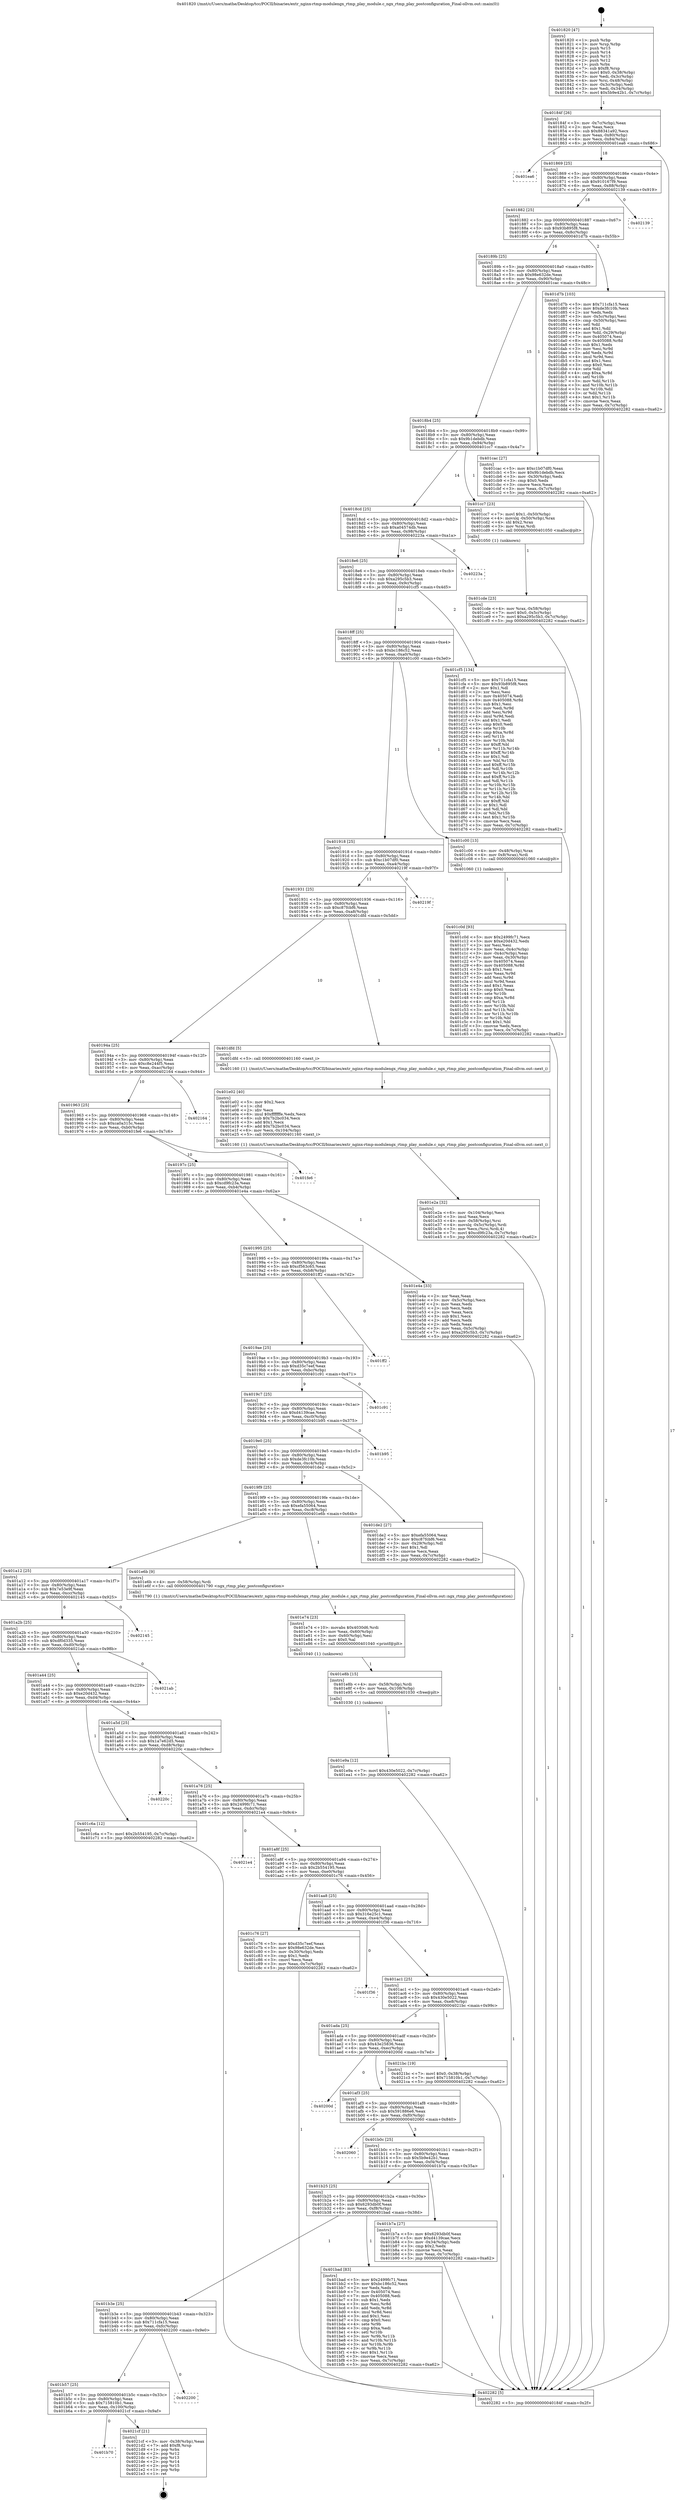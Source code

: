 digraph "0x401820" {
  label = "0x401820 (/mnt/c/Users/mathe/Desktop/tcc/POCII/binaries/extr_nginx-rtmp-modulengx_rtmp_play_module.c_ngx_rtmp_play_postconfiguration_Final-ollvm.out::main(0))"
  labelloc = "t"
  node[shape=record]

  Entry [label="",width=0.3,height=0.3,shape=circle,fillcolor=black,style=filled]
  "0x40184f" [label="{
     0x40184f [26]\l
     | [instrs]\l
     &nbsp;&nbsp;0x40184f \<+3\>: mov -0x7c(%rbp),%eax\l
     &nbsp;&nbsp;0x401852 \<+2\>: mov %eax,%ecx\l
     &nbsp;&nbsp;0x401854 \<+6\>: sub $0x88341a92,%ecx\l
     &nbsp;&nbsp;0x40185a \<+3\>: mov %eax,-0x80(%rbp)\l
     &nbsp;&nbsp;0x40185d \<+6\>: mov %ecx,-0x84(%rbp)\l
     &nbsp;&nbsp;0x401863 \<+6\>: je 0000000000401ea6 \<main+0x686\>\l
  }"]
  "0x401ea6" [label="{
     0x401ea6\l
  }", style=dashed]
  "0x401869" [label="{
     0x401869 [25]\l
     | [instrs]\l
     &nbsp;&nbsp;0x401869 \<+5\>: jmp 000000000040186e \<main+0x4e\>\l
     &nbsp;&nbsp;0x40186e \<+3\>: mov -0x80(%rbp),%eax\l
     &nbsp;&nbsp;0x401871 \<+5\>: sub $0x910167f9,%eax\l
     &nbsp;&nbsp;0x401876 \<+6\>: mov %eax,-0x88(%rbp)\l
     &nbsp;&nbsp;0x40187c \<+6\>: je 0000000000402139 \<main+0x919\>\l
  }"]
  Exit [label="",width=0.3,height=0.3,shape=circle,fillcolor=black,style=filled,peripheries=2]
  "0x402139" [label="{
     0x402139\l
  }", style=dashed]
  "0x401882" [label="{
     0x401882 [25]\l
     | [instrs]\l
     &nbsp;&nbsp;0x401882 \<+5\>: jmp 0000000000401887 \<main+0x67\>\l
     &nbsp;&nbsp;0x401887 \<+3\>: mov -0x80(%rbp),%eax\l
     &nbsp;&nbsp;0x40188a \<+5\>: sub $0x93b895f8,%eax\l
     &nbsp;&nbsp;0x40188f \<+6\>: mov %eax,-0x8c(%rbp)\l
     &nbsp;&nbsp;0x401895 \<+6\>: je 0000000000401d7b \<main+0x55b\>\l
  }"]
  "0x401b70" [label="{
     0x401b70\l
  }", style=dashed]
  "0x401d7b" [label="{
     0x401d7b [103]\l
     | [instrs]\l
     &nbsp;&nbsp;0x401d7b \<+5\>: mov $0x711cfa15,%eax\l
     &nbsp;&nbsp;0x401d80 \<+5\>: mov $0xde3fc10b,%ecx\l
     &nbsp;&nbsp;0x401d85 \<+2\>: xor %edx,%edx\l
     &nbsp;&nbsp;0x401d87 \<+3\>: mov -0x5c(%rbp),%esi\l
     &nbsp;&nbsp;0x401d8a \<+3\>: cmp -0x50(%rbp),%esi\l
     &nbsp;&nbsp;0x401d8d \<+4\>: setl %dil\l
     &nbsp;&nbsp;0x401d91 \<+4\>: and $0x1,%dil\l
     &nbsp;&nbsp;0x401d95 \<+4\>: mov %dil,-0x29(%rbp)\l
     &nbsp;&nbsp;0x401d99 \<+7\>: mov 0x405074,%esi\l
     &nbsp;&nbsp;0x401da0 \<+8\>: mov 0x405088,%r8d\l
     &nbsp;&nbsp;0x401da8 \<+3\>: sub $0x1,%edx\l
     &nbsp;&nbsp;0x401dab \<+3\>: mov %esi,%r9d\l
     &nbsp;&nbsp;0x401dae \<+3\>: add %edx,%r9d\l
     &nbsp;&nbsp;0x401db1 \<+4\>: imul %r9d,%esi\l
     &nbsp;&nbsp;0x401db5 \<+3\>: and $0x1,%esi\l
     &nbsp;&nbsp;0x401db8 \<+3\>: cmp $0x0,%esi\l
     &nbsp;&nbsp;0x401dbb \<+4\>: sete %dil\l
     &nbsp;&nbsp;0x401dbf \<+4\>: cmp $0xa,%r8d\l
     &nbsp;&nbsp;0x401dc3 \<+4\>: setl %r10b\l
     &nbsp;&nbsp;0x401dc7 \<+3\>: mov %dil,%r11b\l
     &nbsp;&nbsp;0x401dca \<+3\>: and %r10b,%r11b\l
     &nbsp;&nbsp;0x401dcd \<+3\>: xor %r10b,%dil\l
     &nbsp;&nbsp;0x401dd0 \<+3\>: or %dil,%r11b\l
     &nbsp;&nbsp;0x401dd3 \<+4\>: test $0x1,%r11b\l
     &nbsp;&nbsp;0x401dd7 \<+3\>: cmovne %ecx,%eax\l
     &nbsp;&nbsp;0x401dda \<+3\>: mov %eax,-0x7c(%rbp)\l
     &nbsp;&nbsp;0x401ddd \<+5\>: jmp 0000000000402282 \<main+0xa62\>\l
  }"]
  "0x40189b" [label="{
     0x40189b [25]\l
     | [instrs]\l
     &nbsp;&nbsp;0x40189b \<+5\>: jmp 00000000004018a0 \<main+0x80\>\l
     &nbsp;&nbsp;0x4018a0 \<+3\>: mov -0x80(%rbp),%eax\l
     &nbsp;&nbsp;0x4018a3 \<+5\>: sub $0x98e632de,%eax\l
     &nbsp;&nbsp;0x4018a8 \<+6\>: mov %eax,-0x90(%rbp)\l
     &nbsp;&nbsp;0x4018ae \<+6\>: je 0000000000401cac \<main+0x48c\>\l
  }"]
  "0x4021cf" [label="{
     0x4021cf [21]\l
     | [instrs]\l
     &nbsp;&nbsp;0x4021cf \<+3\>: mov -0x38(%rbp),%eax\l
     &nbsp;&nbsp;0x4021d2 \<+7\>: add $0xf8,%rsp\l
     &nbsp;&nbsp;0x4021d9 \<+1\>: pop %rbx\l
     &nbsp;&nbsp;0x4021da \<+2\>: pop %r12\l
     &nbsp;&nbsp;0x4021dc \<+2\>: pop %r13\l
     &nbsp;&nbsp;0x4021de \<+2\>: pop %r14\l
     &nbsp;&nbsp;0x4021e0 \<+2\>: pop %r15\l
     &nbsp;&nbsp;0x4021e2 \<+1\>: pop %rbp\l
     &nbsp;&nbsp;0x4021e3 \<+1\>: ret\l
  }"]
  "0x401cac" [label="{
     0x401cac [27]\l
     | [instrs]\l
     &nbsp;&nbsp;0x401cac \<+5\>: mov $0xc1b07df0,%eax\l
     &nbsp;&nbsp;0x401cb1 \<+5\>: mov $0x9b1debdb,%ecx\l
     &nbsp;&nbsp;0x401cb6 \<+3\>: mov -0x30(%rbp),%edx\l
     &nbsp;&nbsp;0x401cb9 \<+3\>: cmp $0x0,%edx\l
     &nbsp;&nbsp;0x401cbc \<+3\>: cmove %ecx,%eax\l
     &nbsp;&nbsp;0x401cbf \<+3\>: mov %eax,-0x7c(%rbp)\l
     &nbsp;&nbsp;0x401cc2 \<+5\>: jmp 0000000000402282 \<main+0xa62\>\l
  }"]
  "0x4018b4" [label="{
     0x4018b4 [25]\l
     | [instrs]\l
     &nbsp;&nbsp;0x4018b4 \<+5\>: jmp 00000000004018b9 \<main+0x99\>\l
     &nbsp;&nbsp;0x4018b9 \<+3\>: mov -0x80(%rbp),%eax\l
     &nbsp;&nbsp;0x4018bc \<+5\>: sub $0x9b1debdb,%eax\l
     &nbsp;&nbsp;0x4018c1 \<+6\>: mov %eax,-0x94(%rbp)\l
     &nbsp;&nbsp;0x4018c7 \<+6\>: je 0000000000401cc7 \<main+0x4a7\>\l
  }"]
  "0x401b57" [label="{
     0x401b57 [25]\l
     | [instrs]\l
     &nbsp;&nbsp;0x401b57 \<+5\>: jmp 0000000000401b5c \<main+0x33c\>\l
     &nbsp;&nbsp;0x401b5c \<+3\>: mov -0x80(%rbp),%eax\l
     &nbsp;&nbsp;0x401b5f \<+5\>: sub $0x715810b1,%eax\l
     &nbsp;&nbsp;0x401b64 \<+6\>: mov %eax,-0x100(%rbp)\l
     &nbsp;&nbsp;0x401b6a \<+6\>: je 00000000004021cf \<main+0x9af\>\l
  }"]
  "0x401cc7" [label="{
     0x401cc7 [23]\l
     | [instrs]\l
     &nbsp;&nbsp;0x401cc7 \<+7\>: movl $0x1,-0x50(%rbp)\l
     &nbsp;&nbsp;0x401cce \<+4\>: movslq -0x50(%rbp),%rax\l
     &nbsp;&nbsp;0x401cd2 \<+4\>: shl $0x2,%rax\l
     &nbsp;&nbsp;0x401cd6 \<+3\>: mov %rax,%rdi\l
     &nbsp;&nbsp;0x401cd9 \<+5\>: call 0000000000401050 \<malloc@plt\>\l
     | [calls]\l
     &nbsp;&nbsp;0x401050 \{1\} (unknown)\l
  }"]
  "0x4018cd" [label="{
     0x4018cd [25]\l
     | [instrs]\l
     &nbsp;&nbsp;0x4018cd \<+5\>: jmp 00000000004018d2 \<main+0xb2\>\l
     &nbsp;&nbsp;0x4018d2 \<+3\>: mov -0x80(%rbp),%eax\l
     &nbsp;&nbsp;0x4018d5 \<+5\>: sub $0xa04574db,%eax\l
     &nbsp;&nbsp;0x4018da \<+6\>: mov %eax,-0x98(%rbp)\l
     &nbsp;&nbsp;0x4018e0 \<+6\>: je 000000000040223a \<main+0xa1a\>\l
  }"]
  "0x402200" [label="{
     0x402200\l
  }", style=dashed]
  "0x40223a" [label="{
     0x40223a\l
  }", style=dashed]
  "0x4018e6" [label="{
     0x4018e6 [25]\l
     | [instrs]\l
     &nbsp;&nbsp;0x4018e6 \<+5\>: jmp 00000000004018eb \<main+0xcb\>\l
     &nbsp;&nbsp;0x4018eb \<+3\>: mov -0x80(%rbp),%eax\l
     &nbsp;&nbsp;0x4018ee \<+5\>: sub $0xa295c5b3,%eax\l
     &nbsp;&nbsp;0x4018f3 \<+6\>: mov %eax,-0x9c(%rbp)\l
     &nbsp;&nbsp;0x4018f9 \<+6\>: je 0000000000401cf5 \<main+0x4d5\>\l
  }"]
  "0x401e9a" [label="{
     0x401e9a [12]\l
     | [instrs]\l
     &nbsp;&nbsp;0x401e9a \<+7\>: movl $0x430e5022,-0x7c(%rbp)\l
     &nbsp;&nbsp;0x401ea1 \<+5\>: jmp 0000000000402282 \<main+0xa62\>\l
  }"]
  "0x401cf5" [label="{
     0x401cf5 [134]\l
     | [instrs]\l
     &nbsp;&nbsp;0x401cf5 \<+5\>: mov $0x711cfa15,%eax\l
     &nbsp;&nbsp;0x401cfa \<+5\>: mov $0x93b895f8,%ecx\l
     &nbsp;&nbsp;0x401cff \<+2\>: mov $0x1,%dl\l
     &nbsp;&nbsp;0x401d01 \<+2\>: xor %esi,%esi\l
     &nbsp;&nbsp;0x401d03 \<+7\>: mov 0x405074,%edi\l
     &nbsp;&nbsp;0x401d0a \<+8\>: mov 0x405088,%r8d\l
     &nbsp;&nbsp;0x401d12 \<+3\>: sub $0x1,%esi\l
     &nbsp;&nbsp;0x401d15 \<+3\>: mov %edi,%r9d\l
     &nbsp;&nbsp;0x401d18 \<+3\>: add %esi,%r9d\l
     &nbsp;&nbsp;0x401d1b \<+4\>: imul %r9d,%edi\l
     &nbsp;&nbsp;0x401d1f \<+3\>: and $0x1,%edi\l
     &nbsp;&nbsp;0x401d22 \<+3\>: cmp $0x0,%edi\l
     &nbsp;&nbsp;0x401d25 \<+4\>: sete %r10b\l
     &nbsp;&nbsp;0x401d29 \<+4\>: cmp $0xa,%r8d\l
     &nbsp;&nbsp;0x401d2d \<+4\>: setl %r11b\l
     &nbsp;&nbsp;0x401d31 \<+3\>: mov %r10b,%bl\l
     &nbsp;&nbsp;0x401d34 \<+3\>: xor $0xff,%bl\l
     &nbsp;&nbsp;0x401d37 \<+3\>: mov %r11b,%r14b\l
     &nbsp;&nbsp;0x401d3a \<+4\>: xor $0xff,%r14b\l
     &nbsp;&nbsp;0x401d3e \<+3\>: xor $0x1,%dl\l
     &nbsp;&nbsp;0x401d41 \<+3\>: mov %bl,%r15b\l
     &nbsp;&nbsp;0x401d44 \<+4\>: and $0xff,%r15b\l
     &nbsp;&nbsp;0x401d48 \<+3\>: and %dl,%r10b\l
     &nbsp;&nbsp;0x401d4b \<+3\>: mov %r14b,%r12b\l
     &nbsp;&nbsp;0x401d4e \<+4\>: and $0xff,%r12b\l
     &nbsp;&nbsp;0x401d52 \<+3\>: and %dl,%r11b\l
     &nbsp;&nbsp;0x401d55 \<+3\>: or %r10b,%r15b\l
     &nbsp;&nbsp;0x401d58 \<+3\>: or %r11b,%r12b\l
     &nbsp;&nbsp;0x401d5b \<+3\>: xor %r12b,%r15b\l
     &nbsp;&nbsp;0x401d5e \<+3\>: or %r14b,%bl\l
     &nbsp;&nbsp;0x401d61 \<+3\>: xor $0xff,%bl\l
     &nbsp;&nbsp;0x401d64 \<+3\>: or $0x1,%dl\l
     &nbsp;&nbsp;0x401d67 \<+2\>: and %dl,%bl\l
     &nbsp;&nbsp;0x401d69 \<+3\>: or %bl,%r15b\l
     &nbsp;&nbsp;0x401d6c \<+4\>: test $0x1,%r15b\l
     &nbsp;&nbsp;0x401d70 \<+3\>: cmovne %ecx,%eax\l
     &nbsp;&nbsp;0x401d73 \<+3\>: mov %eax,-0x7c(%rbp)\l
     &nbsp;&nbsp;0x401d76 \<+5\>: jmp 0000000000402282 \<main+0xa62\>\l
  }"]
  "0x4018ff" [label="{
     0x4018ff [25]\l
     | [instrs]\l
     &nbsp;&nbsp;0x4018ff \<+5\>: jmp 0000000000401904 \<main+0xe4\>\l
     &nbsp;&nbsp;0x401904 \<+3\>: mov -0x80(%rbp),%eax\l
     &nbsp;&nbsp;0x401907 \<+5\>: sub $0xbc186c52,%eax\l
     &nbsp;&nbsp;0x40190c \<+6\>: mov %eax,-0xa0(%rbp)\l
     &nbsp;&nbsp;0x401912 \<+6\>: je 0000000000401c00 \<main+0x3e0\>\l
  }"]
  "0x401e8b" [label="{
     0x401e8b [15]\l
     | [instrs]\l
     &nbsp;&nbsp;0x401e8b \<+4\>: mov -0x58(%rbp),%rdi\l
     &nbsp;&nbsp;0x401e8f \<+6\>: mov %eax,-0x108(%rbp)\l
     &nbsp;&nbsp;0x401e95 \<+5\>: call 0000000000401030 \<free@plt\>\l
     | [calls]\l
     &nbsp;&nbsp;0x401030 \{1\} (unknown)\l
  }"]
  "0x401c00" [label="{
     0x401c00 [13]\l
     | [instrs]\l
     &nbsp;&nbsp;0x401c00 \<+4\>: mov -0x48(%rbp),%rax\l
     &nbsp;&nbsp;0x401c04 \<+4\>: mov 0x8(%rax),%rdi\l
     &nbsp;&nbsp;0x401c08 \<+5\>: call 0000000000401060 \<atoi@plt\>\l
     | [calls]\l
     &nbsp;&nbsp;0x401060 \{1\} (unknown)\l
  }"]
  "0x401918" [label="{
     0x401918 [25]\l
     | [instrs]\l
     &nbsp;&nbsp;0x401918 \<+5\>: jmp 000000000040191d \<main+0xfd\>\l
     &nbsp;&nbsp;0x40191d \<+3\>: mov -0x80(%rbp),%eax\l
     &nbsp;&nbsp;0x401920 \<+5\>: sub $0xc1b07df0,%eax\l
     &nbsp;&nbsp;0x401925 \<+6\>: mov %eax,-0xa4(%rbp)\l
     &nbsp;&nbsp;0x40192b \<+6\>: je 000000000040219f \<main+0x97f\>\l
  }"]
  "0x401e74" [label="{
     0x401e74 [23]\l
     | [instrs]\l
     &nbsp;&nbsp;0x401e74 \<+10\>: movabs $0x4030d6,%rdi\l
     &nbsp;&nbsp;0x401e7e \<+3\>: mov %eax,-0x60(%rbp)\l
     &nbsp;&nbsp;0x401e81 \<+3\>: mov -0x60(%rbp),%esi\l
     &nbsp;&nbsp;0x401e84 \<+2\>: mov $0x0,%al\l
     &nbsp;&nbsp;0x401e86 \<+5\>: call 0000000000401040 \<printf@plt\>\l
     | [calls]\l
     &nbsp;&nbsp;0x401040 \{1\} (unknown)\l
  }"]
  "0x40219f" [label="{
     0x40219f\l
  }", style=dashed]
  "0x401931" [label="{
     0x401931 [25]\l
     | [instrs]\l
     &nbsp;&nbsp;0x401931 \<+5\>: jmp 0000000000401936 \<main+0x116\>\l
     &nbsp;&nbsp;0x401936 \<+3\>: mov -0x80(%rbp),%eax\l
     &nbsp;&nbsp;0x401939 \<+5\>: sub $0xc87fcbf6,%eax\l
     &nbsp;&nbsp;0x40193e \<+6\>: mov %eax,-0xa8(%rbp)\l
     &nbsp;&nbsp;0x401944 \<+6\>: je 0000000000401dfd \<main+0x5dd\>\l
  }"]
  "0x401e2a" [label="{
     0x401e2a [32]\l
     | [instrs]\l
     &nbsp;&nbsp;0x401e2a \<+6\>: mov -0x104(%rbp),%ecx\l
     &nbsp;&nbsp;0x401e30 \<+3\>: imul %eax,%ecx\l
     &nbsp;&nbsp;0x401e33 \<+4\>: mov -0x58(%rbp),%rsi\l
     &nbsp;&nbsp;0x401e37 \<+4\>: movslq -0x5c(%rbp),%rdi\l
     &nbsp;&nbsp;0x401e3b \<+3\>: mov %ecx,(%rsi,%rdi,4)\l
     &nbsp;&nbsp;0x401e3e \<+7\>: movl $0xcd9fc23a,-0x7c(%rbp)\l
     &nbsp;&nbsp;0x401e45 \<+5\>: jmp 0000000000402282 \<main+0xa62\>\l
  }"]
  "0x401dfd" [label="{
     0x401dfd [5]\l
     | [instrs]\l
     &nbsp;&nbsp;0x401dfd \<+5\>: call 0000000000401160 \<next_i\>\l
     | [calls]\l
     &nbsp;&nbsp;0x401160 \{1\} (/mnt/c/Users/mathe/Desktop/tcc/POCII/binaries/extr_nginx-rtmp-modulengx_rtmp_play_module.c_ngx_rtmp_play_postconfiguration_Final-ollvm.out::next_i)\l
  }"]
  "0x40194a" [label="{
     0x40194a [25]\l
     | [instrs]\l
     &nbsp;&nbsp;0x40194a \<+5\>: jmp 000000000040194f \<main+0x12f\>\l
     &nbsp;&nbsp;0x40194f \<+3\>: mov -0x80(%rbp),%eax\l
     &nbsp;&nbsp;0x401952 \<+5\>: sub $0xc8e244f5,%eax\l
     &nbsp;&nbsp;0x401957 \<+6\>: mov %eax,-0xac(%rbp)\l
     &nbsp;&nbsp;0x40195d \<+6\>: je 0000000000402164 \<main+0x944\>\l
  }"]
  "0x401e02" [label="{
     0x401e02 [40]\l
     | [instrs]\l
     &nbsp;&nbsp;0x401e02 \<+5\>: mov $0x2,%ecx\l
     &nbsp;&nbsp;0x401e07 \<+1\>: cltd\l
     &nbsp;&nbsp;0x401e08 \<+2\>: idiv %ecx\l
     &nbsp;&nbsp;0x401e0a \<+6\>: imul $0xfffffffe,%edx,%ecx\l
     &nbsp;&nbsp;0x401e10 \<+6\>: sub $0x7b2bc034,%ecx\l
     &nbsp;&nbsp;0x401e16 \<+3\>: add $0x1,%ecx\l
     &nbsp;&nbsp;0x401e19 \<+6\>: add $0x7b2bc034,%ecx\l
     &nbsp;&nbsp;0x401e1f \<+6\>: mov %ecx,-0x104(%rbp)\l
     &nbsp;&nbsp;0x401e25 \<+5\>: call 0000000000401160 \<next_i\>\l
     | [calls]\l
     &nbsp;&nbsp;0x401160 \{1\} (/mnt/c/Users/mathe/Desktop/tcc/POCII/binaries/extr_nginx-rtmp-modulengx_rtmp_play_module.c_ngx_rtmp_play_postconfiguration_Final-ollvm.out::next_i)\l
  }"]
  "0x402164" [label="{
     0x402164\l
  }", style=dashed]
  "0x401963" [label="{
     0x401963 [25]\l
     | [instrs]\l
     &nbsp;&nbsp;0x401963 \<+5\>: jmp 0000000000401968 \<main+0x148\>\l
     &nbsp;&nbsp;0x401968 \<+3\>: mov -0x80(%rbp),%eax\l
     &nbsp;&nbsp;0x40196b \<+5\>: sub $0xca0a315c,%eax\l
     &nbsp;&nbsp;0x401970 \<+6\>: mov %eax,-0xb0(%rbp)\l
     &nbsp;&nbsp;0x401976 \<+6\>: je 0000000000401fe6 \<main+0x7c6\>\l
  }"]
  "0x401cde" [label="{
     0x401cde [23]\l
     | [instrs]\l
     &nbsp;&nbsp;0x401cde \<+4\>: mov %rax,-0x58(%rbp)\l
     &nbsp;&nbsp;0x401ce2 \<+7\>: movl $0x0,-0x5c(%rbp)\l
     &nbsp;&nbsp;0x401ce9 \<+7\>: movl $0xa295c5b3,-0x7c(%rbp)\l
     &nbsp;&nbsp;0x401cf0 \<+5\>: jmp 0000000000402282 \<main+0xa62\>\l
  }"]
  "0x401fe6" [label="{
     0x401fe6\l
  }", style=dashed]
  "0x40197c" [label="{
     0x40197c [25]\l
     | [instrs]\l
     &nbsp;&nbsp;0x40197c \<+5\>: jmp 0000000000401981 \<main+0x161\>\l
     &nbsp;&nbsp;0x401981 \<+3\>: mov -0x80(%rbp),%eax\l
     &nbsp;&nbsp;0x401984 \<+5\>: sub $0xcd9fc23a,%eax\l
     &nbsp;&nbsp;0x401989 \<+6\>: mov %eax,-0xb4(%rbp)\l
     &nbsp;&nbsp;0x40198f \<+6\>: je 0000000000401e4a \<main+0x62a\>\l
  }"]
  "0x401c0d" [label="{
     0x401c0d [93]\l
     | [instrs]\l
     &nbsp;&nbsp;0x401c0d \<+5\>: mov $0x2499fc71,%ecx\l
     &nbsp;&nbsp;0x401c12 \<+5\>: mov $0xe20d432,%edx\l
     &nbsp;&nbsp;0x401c17 \<+2\>: xor %esi,%esi\l
     &nbsp;&nbsp;0x401c19 \<+3\>: mov %eax,-0x4c(%rbp)\l
     &nbsp;&nbsp;0x401c1c \<+3\>: mov -0x4c(%rbp),%eax\l
     &nbsp;&nbsp;0x401c1f \<+3\>: mov %eax,-0x30(%rbp)\l
     &nbsp;&nbsp;0x401c22 \<+7\>: mov 0x405074,%eax\l
     &nbsp;&nbsp;0x401c29 \<+8\>: mov 0x405088,%r8d\l
     &nbsp;&nbsp;0x401c31 \<+3\>: sub $0x1,%esi\l
     &nbsp;&nbsp;0x401c34 \<+3\>: mov %eax,%r9d\l
     &nbsp;&nbsp;0x401c37 \<+3\>: add %esi,%r9d\l
     &nbsp;&nbsp;0x401c3a \<+4\>: imul %r9d,%eax\l
     &nbsp;&nbsp;0x401c3e \<+3\>: and $0x1,%eax\l
     &nbsp;&nbsp;0x401c41 \<+3\>: cmp $0x0,%eax\l
     &nbsp;&nbsp;0x401c44 \<+4\>: sete %r10b\l
     &nbsp;&nbsp;0x401c48 \<+4\>: cmp $0xa,%r8d\l
     &nbsp;&nbsp;0x401c4c \<+4\>: setl %r11b\l
     &nbsp;&nbsp;0x401c50 \<+3\>: mov %r10b,%bl\l
     &nbsp;&nbsp;0x401c53 \<+3\>: and %r11b,%bl\l
     &nbsp;&nbsp;0x401c56 \<+3\>: xor %r11b,%r10b\l
     &nbsp;&nbsp;0x401c59 \<+3\>: or %r10b,%bl\l
     &nbsp;&nbsp;0x401c5c \<+3\>: test $0x1,%bl\l
     &nbsp;&nbsp;0x401c5f \<+3\>: cmovne %edx,%ecx\l
     &nbsp;&nbsp;0x401c62 \<+3\>: mov %ecx,-0x7c(%rbp)\l
     &nbsp;&nbsp;0x401c65 \<+5\>: jmp 0000000000402282 \<main+0xa62\>\l
  }"]
  "0x401e4a" [label="{
     0x401e4a [33]\l
     | [instrs]\l
     &nbsp;&nbsp;0x401e4a \<+2\>: xor %eax,%eax\l
     &nbsp;&nbsp;0x401e4c \<+3\>: mov -0x5c(%rbp),%ecx\l
     &nbsp;&nbsp;0x401e4f \<+2\>: mov %eax,%edx\l
     &nbsp;&nbsp;0x401e51 \<+2\>: sub %ecx,%edx\l
     &nbsp;&nbsp;0x401e53 \<+2\>: mov %eax,%ecx\l
     &nbsp;&nbsp;0x401e55 \<+3\>: sub $0x1,%ecx\l
     &nbsp;&nbsp;0x401e58 \<+2\>: add %ecx,%edx\l
     &nbsp;&nbsp;0x401e5a \<+2\>: sub %edx,%eax\l
     &nbsp;&nbsp;0x401e5c \<+3\>: mov %eax,-0x5c(%rbp)\l
     &nbsp;&nbsp;0x401e5f \<+7\>: movl $0xa295c5b3,-0x7c(%rbp)\l
     &nbsp;&nbsp;0x401e66 \<+5\>: jmp 0000000000402282 \<main+0xa62\>\l
  }"]
  "0x401995" [label="{
     0x401995 [25]\l
     | [instrs]\l
     &nbsp;&nbsp;0x401995 \<+5\>: jmp 000000000040199a \<main+0x17a\>\l
     &nbsp;&nbsp;0x40199a \<+3\>: mov -0x80(%rbp),%eax\l
     &nbsp;&nbsp;0x40199d \<+5\>: sub $0xcf563c65,%eax\l
     &nbsp;&nbsp;0x4019a2 \<+6\>: mov %eax,-0xb8(%rbp)\l
     &nbsp;&nbsp;0x4019a8 \<+6\>: je 0000000000401ff2 \<main+0x7d2\>\l
  }"]
  "0x401b3e" [label="{
     0x401b3e [25]\l
     | [instrs]\l
     &nbsp;&nbsp;0x401b3e \<+5\>: jmp 0000000000401b43 \<main+0x323\>\l
     &nbsp;&nbsp;0x401b43 \<+3\>: mov -0x80(%rbp),%eax\l
     &nbsp;&nbsp;0x401b46 \<+5\>: sub $0x711cfa15,%eax\l
     &nbsp;&nbsp;0x401b4b \<+6\>: mov %eax,-0xfc(%rbp)\l
     &nbsp;&nbsp;0x401b51 \<+6\>: je 0000000000402200 \<main+0x9e0\>\l
  }"]
  "0x401ff2" [label="{
     0x401ff2\l
  }", style=dashed]
  "0x4019ae" [label="{
     0x4019ae [25]\l
     | [instrs]\l
     &nbsp;&nbsp;0x4019ae \<+5\>: jmp 00000000004019b3 \<main+0x193\>\l
     &nbsp;&nbsp;0x4019b3 \<+3\>: mov -0x80(%rbp),%eax\l
     &nbsp;&nbsp;0x4019b6 \<+5\>: sub $0xd35c7eef,%eax\l
     &nbsp;&nbsp;0x4019bb \<+6\>: mov %eax,-0xbc(%rbp)\l
     &nbsp;&nbsp;0x4019c1 \<+6\>: je 0000000000401c91 \<main+0x471\>\l
  }"]
  "0x401bad" [label="{
     0x401bad [83]\l
     | [instrs]\l
     &nbsp;&nbsp;0x401bad \<+5\>: mov $0x2499fc71,%eax\l
     &nbsp;&nbsp;0x401bb2 \<+5\>: mov $0xbc186c52,%ecx\l
     &nbsp;&nbsp;0x401bb7 \<+2\>: xor %edx,%edx\l
     &nbsp;&nbsp;0x401bb9 \<+7\>: mov 0x405074,%esi\l
     &nbsp;&nbsp;0x401bc0 \<+7\>: mov 0x405088,%edi\l
     &nbsp;&nbsp;0x401bc7 \<+3\>: sub $0x1,%edx\l
     &nbsp;&nbsp;0x401bca \<+3\>: mov %esi,%r8d\l
     &nbsp;&nbsp;0x401bcd \<+3\>: add %edx,%r8d\l
     &nbsp;&nbsp;0x401bd0 \<+4\>: imul %r8d,%esi\l
     &nbsp;&nbsp;0x401bd4 \<+3\>: and $0x1,%esi\l
     &nbsp;&nbsp;0x401bd7 \<+3\>: cmp $0x0,%esi\l
     &nbsp;&nbsp;0x401bda \<+4\>: sete %r9b\l
     &nbsp;&nbsp;0x401bde \<+3\>: cmp $0xa,%edi\l
     &nbsp;&nbsp;0x401be1 \<+4\>: setl %r10b\l
     &nbsp;&nbsp;0x401be5 \<+3\>: mov %r9b,%r11b\l
     &nbsp;&nbsp;0x401be8 \<+3\>: and %r10b,%r11b\l
     &nbsp;&nbsp;0x401beb \<+3\>: xor %r10b,%r9b\l
     &nbsp;&nbsp;0x401bee \<+3\>: or %r9b,%r11b\l
     &nbsp;&nbsp;0x401bf1 \<+4\>: test $0x1,%r11b\l
     &nbsp;&nbsp;0x401bf5 \<+3\>: cmovne %ecx,%eax\l
     &nbsp;&nbsp;0x401bf8 \<+3\>: mov %eax,-0x7c(%rbp)\l
     &nbsp;&nbsp;0x401bfb \<+5\>: jmp 0000000000402282 \<main+0xa62\>\l
  }"]
  "0x401c91" [label="{
     0x401c91\l
  }", style=dashed]
  "0x4019c7" [label="{
     0x4019c7 [25]\l
     | [instrs]\l
     &nbsp;&nbsp;0x4019c7 \<+5\>: jmp 00000000004019cc \<main+0x1ac\>\l
     &nbsp;&nbsp;0x4019cc \<+3\>: mov -0x80(%rbp),%eax\l
     &nbsp;&nbsp;0x4019cf \<+5\>: sub $0xd4139cae,%eax\l
     &nbsp;&nbsp;0x4019d4 \<+6\>: mov %eax,-0xc0(%rbp)\l
     &nbsp;&nbsp;0x4019da \<+6\>: je 0000000000401b95 \<main+0x375\>\l
  }"]
  "0x401820" [label="{
     0x401820 [47]\l
     | [instrs]\l
     &nbsp;&nbsp;0x401820 \<+1\>: push %rbp\l
     &nbsp;&nbsp;0x401821 \<+3\>: mov %rsp,%rbp\l
     &nbsp;&nbsp;0x401824 \<+2\>: push %r15\l
     &nbsp;&nbsp;0x401826 \<+2\>: push %r14\l
     &nbsp;&nbsp;0x401828 \<+2\>: push %r13\l
     &nbsp;&nbsp;0x40182a \<+2\>: push %r12\l
     &nbsp;&nbsp;0x40182c \<+1\>: push %rbx\l
     &nbsp;&nbsp;0x40182d \<+7\>: sub $0xf8,%rsp\l
     &nbsp;&nbsp;0x401834 \<+7\>: movl $0x0,-0x38(%rbp)\l
     &nbsp;&nbsp;0x40183b \<+3\>: mov %edi,-0x3c(%rbp)\l
     &nbsp;&nbsp;0x40183e \<+4\>: mov %rsi,-0x48(%rbp)\l
     &nbsp;&nbsp;0x401842 \<+3\>: mov -0x3c(%rbp),%edi\l
     &nbsp;&nbsp;0x401845 \<+3\>: mov %edi,-0x34(%rbp)\l
     &nbsp;&nbsp;0x401848 \<+7\>: movl $0x5b9e42b1,-0x7c(%rbp)\l
  }"]
  "0x401b95" [label="{
     0x401b95\l
  }", style=dashed]
  "0x4019e0" [label="{
     0x4019e0 [25]\l
     | [instrs]\l
     &nbsp;&nbsp;0x4019e0 \<+5\>: jmp 00000000004019e5 \<main+0x1c5\>\l
     &nbsp;&nbsp;0x4019e5 \<+3\>: mov -0x80(%rbp),%eax\l
     &nbsp;&nbsp;0x4019e8 \<+5\>: sub $0xde3fc10b,%eax\l
     &nbsp;&nbsp;0x4019ed \<+6\>: mov %eax,-0xc4(%rbp)\l
     &nbsp;&nbsp;0x4019f3 \<+6\>: je 0000000000401de2 \<main+0x5c2\>\l
  }"]
  "0x402282" [label="{
     0x402282 [5]\l
     | [instrs]\l
     &nbsp;&nbsp;0x402282 \<+5\>: jmp 000000000040184f \<main+0x2f\>\l
  }"]
  "0x401de2" [label="{
     0x401de2 [27]\l
     | [instrs]\l
     &nbsp;&nbsp;0x401de2 \<+5\>: mov $0xefa55064,%eax\l
     &nbsp;&nbsp;0x401de7 \<+5\>: mov $0xc87fcbf6,%ecx\l
     &nbsp;&nbsp;0x401dec \<+3\>: mov -0x29(%rbp),%dl\l
     &nbsp;&nbsp;0x401def \<+3\>: test $0x1,%dl\l
     &nbsp;&nbsp;0x401df2 \<+3\>: cmovne %ecx,%eax\l
     &nbsp;&nbsp;0x401df5 \<+3\>: mov %eax,-0x7c(%rbp)\l
     &nbsp;&nbsp;0x401df8 \<+5\>: jmp 0000000000402282 \<main+0xa62\>\l
  }"]
  "0x4019f9" [label="{
     0x4019f9 [25]\l
     | [instrs]\l
     &nbsp;&nbsp;0x4019f9 \<+5\>: jmp 00000000004019fe \<main+0x1de\>\l
     &nbsp;&nbsp;0x4019fe \<+3\>: mov -0x80(%rbp),%eax\l
     &nbsp;&nbsp;0x401a01 \<+5\>: sub $0xefa55064,%eax\l
     &nbsp;&nbsp;0x401a06 \<+6\>: mov %eax,-0xc8(%rbp)\l
     &nbsp;&nbsp;0x401a0c \<+6\>: je 0000000000401e6b \<main+0x64b\>\l
  }"]
  "0x401b25" [label="{
     0x401b25 [25]\l
     | [instrs]\l
     &nbsp;&nbsp;0x401b25 \<+5\>: jmp 0000000000401b2a \<main+0x30a\>\l
     &nbsp;&nbsp;0x401b2a \<+3\>: mov -0x80(%rbp),%eax\l
     &nbsp;&nbsp;0x401b2d \<+5\>: sub $0x6293db0f,%eax\l
     &nbsp;&nbsp;0x401b32 \<+6\>: mov %eax,-0xf8(%rbp)\l
     &nbsp;&nbsp;0x401b38 \<+6\>: je 0000000000401bad \<main+0x38d\>\l
  }"]
  "0x401e6b" [label="{
     0x401e6b [9]\l
     | [instrs]\l
     &nbsp;&nbsp;0x401e6b \<+4\>: mov -0x58(%rbp),%rdi\l
     &nbsp;&nbsp;0x401e6f \<+5\>: call 0000000000401790 \<ngx_rtmp_play_postconfiguration\>\l
     | [calls]\l
     &nbsp;&nbsp;0x401790 \{1\} (/mnt/c/Users/mathe/Desktop/tcc/POCII/binaries/extr_nginx-rtmp-modulengx_rtmp_play_module.c_ngx_rtmp_play_postconfiguration_Final-ollvm.out::ngx_rtmp_play_postconfiguration)\l
  }"]
  "0x401a12" [label="{
     0x401a12 [25]\l
     | [instrs]\l
     &nbsp;&nbsp;0x401a12 \<+5\>: jmp 0000000000401a17 \<main+0x1f7\>\l
     &nbsp;&nbsp;0x401a17 \<+3\>: mov -0x80(%rbp),%eax\l
     &nbsp;&nbsp;0x401a1a \<+5\>: sub $0x7e53e9f,%eax\l
     &nbsp;&nbsp;0x401a1f \<+6\>: mov %eax,-0xcc(%rbp)\l
     &nbsp;&nbsp;0x401a25 \<+6\>: je 0000000000402145 \<main+0x925\>\l
  }"]
  "0x401b7a" [label="{
     0x401b7a [27]\l
     | [instrs]\l
     &nbsp;&nbsp;0x401b7a \<+5\>: mov $0x6293db0f,%eax\l
     &nbsp;&nbsp;0x401b7f \<+5\>: mov $0xd4139cae,%ecx\l
     &nbsp;&nbsp;0x401b84 \<+3\>: mov -0x34(%rbp),%edx\l
     &nbsp;&nbsp;0x401b87 \<+3\>: cmp $0x2,%edx\l
     &nbsp;&nbsp;0x401b8a \<+3\>: cmovne %ecx,%eax\l
     &nbsp;&nbsp;0x401b8d \<+3\>: mov %eax,-0x7c(%rbp)\l
     &nbsp;&nbsp;0x401b90 \<+5\>: jmp 0000000000402282 \<main+0xa62\>\l
  }"]
  "0x402145" [label="{
     0x402145\l
  }", style=dashed]
  "0x401a2b" [label="{
     0x401a2b [25]\l
     | [instrs]\l
     &nbsp;&nbsp;0x401a2b \<+5\>: jmp 0000000000401a30 \<main+0x210\>\l
     &nbsp;&nbsp;0x401a30 \<+3\>: mov -0x80(%rbp),%eax\l
     &nbsp;&nbsp;0x401a33 \<+5\>: sub $0xdf0d335,%eax\l
     &nbsp;&nbsp;0x401a38 \<+6\>: mov %eax,-0xd0(%rbp)\l
     &nbsp;&nbsp;0x401a3e \<+6\>: je 00000000004021ab \<main+0x98b\>\l
  }"]
  "0x401b0c" [label="{
     0x401b0c [25]\l
     | [instrs]\l
     &nbsp;&nbsp;0x401b0c \<+5\>: jmp 0000000000401b11 \<main+0x2f1\>\l
     &nbsp;&nbsp;0x401b11 \<+3\>: mov -0x80(%rbp),%eax\l
     &nbsp;&nbsp;0x401b14 \<+5\>: sub $0x5b9e42b1,%eax\l
     &nbsp;&nbsp;0x401b19 \<+6\>: mov %eax,-0xf4(%rbp)\l
     &nbsp;&nbsp;0x401b1f \<+6\>: je 0000000000401b7a \<main+0x35a\>\l
  }"]
  "0x4021ab" [label="{
     0x4021ab\l
  }", style=dashed]
  "0x401a44" [label="{
     0x401a44 [25]\l
     | [instrs]\l
     &nbsp;&nbsp;0x401a44 \<+5\>: jmp 0000000000401a49 \<main+0x229\>\l
     &nbsp;&nbsp;0x401a49 \<+3\>: mov -0x80(%rbp),%eax\l
     &nbsp;&nbsp;0x401a4c \<+5\>: sub $0xe20d432,%eax\l
     &nbsp;&nbsp;0x401a51 \<+6\>: mov %eax,-0xd4(%rbp)\l
     &nbsp;&nbsp;0x401a57 \<+6\>: je 0000000000401c6a \<main+0x44a\>\l
  }"]
  "0x402060" [label="{
     0x402060\l
  }", style=dashed]
  "0x401c6a" [label="{
     0x401c6a [12]\l
     | [instrs]\l
     &nbsp;&nbsp;0x401c6a \<+7\>: movl $0x2b554195,-0x7c(%rbp)\l
     &nbsp;&nbsp;0x401c71 \<+5\>: jmp 0000000000402282 \<main+0xa62\>\l
  }"]
  "0x401a5d" [label="{
     0x401a5d [25]\l
     | [instrs]\l
     &nbsp;&nbsp;0x401a5d \<+5\>: jmp 0000000000401a62 \<main+0x242\>\l
     &nbsp;&nbsp;0x401a62 \<+3\>: mov -0x80(%rbp),%eax\l
     &nbsp;&nbsp;0x401a65 \<+5\>: sub $0x1a7e62d5,%eax\l
     &nbsp;&nbsp;0x401a6a \<+6\>: mov %eax,-0xd8(%rbp)\l
     &nbsp;&nbsp;0x401a70 \<+6\>: je 000000000040220c \<main+0x9ec\>\l
  }"]
  "0x401af3" [label="{
     0x401af3 [25]\l
     | [instrs]\l
     &nbsp;&nbsp;0x401af3 \<+5\>: jmp 0000000000401af8 \<main+0x2d8\>\l
     &nbsp;&nbsp;0x401af8 \<+3\>: mov -0x80(%rbp),%eax\l
     &nbsp;&nbsp;0x401afb \<+5\>: sub $0x591886e6,%eax\l
     &nbsp;&nbsp;0x401b00 \<+6\>: mov %eax,-0xf0(%rbp)\l
     &nbsp;&nbsp;0x401b06 \<+6\>: je 0000000000402060 \<main+0x840\>\l
  }"]
  "0x40220c" [label="{
     0x40220c\l
  }", style=dashed]
  "0x401a76" [label="{
     0x401a76 [25]\l
     | [instrs]\l
     &nbsp;&nbsp;0x401a76 \<+5\>: jmp 0000000000401a7b \<main+0x25b\>\l
     &nbsp;&nbsp;0x401a7b \<+3\>: mov -0x80(%rbp),%eax\l
     &nbsp;&nbsp;0x401a7e \<+5\>: sub $0x2499fc71,%eax\l
     &nbsp;&nbsp;0x401a83 \<+6\>: mov %eax,-0xdc(%rbp)\l
     &nbsp;&nbsp;0x401a89 \<+6\>: je 00000000004021e4 \<main+0x9c4\>\l
  }"]
  "0x40200d" [label="{
     0x40200d\l
  }", style=dashed]
  "0x4021e4" [label="{
     0x4021e4\l
  }", style=dashed]
  "0x401a8f" [label="{
     0x401a8f [25]\l
     | [instrs]\l
     &nbsp;&nbsp;0x401a8f \<+5\>: jmp 0000000000401a94 \<main+0x274\>\l
     &nbsp;&nbsp;0x401a94 \<+3\>: mov -0x80(%rbp),%eax\l
     &nbsp;&nbsp;0x401a97 \<+5\>: sub $0x2b554195,%eax\l
     &nbsp;&nbsp;0x401a9c \<+6\>: mov %eax,-0xe0(%rbp)\l
     &nbsp;&nbsp;0x401aa2 \<+6\>: je 0000000000401c76 \<main+0x456\>\l
  }"]
  "0x401ada" [label="{
     0x401ada [25]\l
     | [instrs]\l
     &nbsp;&nbsp;0x401ada \<+5\>: jmp 0000000000401adf \<main+0x2bf\>\l
     &nbsp;&nbsp;0x401adf \<+3\>: mov -0x80(%rbp),%eax\l
     &nbsp;&nbsp;0x401ae2 \<+5\>: sub $0x43e25836,%eax\l
     &nbsp;&nbsp;0x401ae7 \<+6\>: mov %eax,-0xec(%rbp)\l
     &nbsp;&nbsp;0x401aed \<+6\>: je 000000000040200d \<main+0x7ed\>\l
  }"]
  "0x401c76" [label="{
     0x401c76 [27]\l
     | [instrs]\l
     &nbsp;&nbsp;0x401c76 \<+5\>: mov $0xd35c7eef,%eax\l
     &nbsp;&nbsp;0x401c7b \<+5\>: mov $0x98e632de,%ecx\l
     &nbsp;&nbsp;0x401c80 \<+3\>: mov -0x30(%rbp),%edx\l
     &nbsp;&nbsp;0x401c83 \<+3\>: cmp $0x1,%edx\l
     &nbsp;&nbsp;0x401c86 \<+3\>: cmovl %ecx,%eax\l
     &nbsp;&nbsp;0x401c89 \<+3\>: mov %eax,-0x7c(%rbp)\l
     &nbsp;&nbsp;0x401c8c \<+5\>: jmp 0000000000402282 \<main+0xa62\>\l
  }"]
  "0x401aa8" [label="{
     0x401aa8 [25]\l
     | [instrs]\l
     &nbsp;&nbsp;0x401aa8 \<+5\>: jmp 0000000000401aad \<main+0x28d\>\l
     &nbsp;&nbsp;0x401aad \<+3\>: mov -0x80(%rbp),%eax\l
     &nbsp;&nbsp;0x401ab0 \<+5\>: sub $0x316e25c1,%eax\l
     &nbsp;&nbsp;0x401ab5 \<+6\>: mov %eax,-0xe4(%rbp)\l
     &nbsp;&nbsp;0x401abb \<+6\>: je 0000000000401f36 \<main+0x716\>\l
  }"]
  "0x4021bc" [label="{
     0x4021bc [19]\l
     | [instrs]\l
     &nbsp;&nbsp;0x4021bc \<+7\>: movl $0x0,-0x38(%rbp)\l
     &nbsp;&nbsp;0x4021c3 \<+7\>: movl $0x715810b1,-0x7c(%rbp)\l
     &nbsp;&nbsp;0x4021ca \<+5\>: jmp 0000000000402282 \<main+0xa62\>\l
  }"]
  "0x401f36" [label="{
     0x401f36\l
  }", style=dashed]
  "0x401ac1" [label="{
     0x401ac1 [25]\l
     | [instrs]\l
     &nbsp;&nbsp;0x401ac1 \<+5\>: jmp 0000000000401ac6 \<main+0x2a6\>\l
     &nbsp;&nbsp;0x401ac6 \<+3\>: mov -0x80(%rbp),%eax\l
     &nbsp;&nbsp;0x401ac9 \<+5\>: sub $0x430e5022,%eax\l
     &nbsp;&nbsp;0x401ace \<+6\>: mov %eax,-0xe8(%rbp)\l
     &nbsp;&nbsp;0x401ad4 \<+6\>: je 00000000004021bc \<main+0x99c\>\l
  }"]
  Entry -> "0x401820" [label=" 1"]
  "0x40184f" -> "0x401ea6" [label=" 0"]
  "0x40184f" -> "0x401869" [label=" 18"]
  "0x4021cf" -> Exit [label=" 1"]
  "0x401869" -> "0x402139" [label=" 0"]
  "0x401869" -> "0x401882" [label=" 18"]
  "0x401b57" -> "0x401b70" [label=" 0"]
  "0x401882" -> "0x401d7b" [label=" 2"]
  "0x401882" -> "0x40189b" [label=" 16"]
  "0x401b57" -> "0x4021cf" [label=" 1"]
  "0x40189b" -> "0x401cac" [label=" 1"]
  "0x40189b" -> "0x4018b4" [label=" 15"]
  "0x401b3e" -> "0x401b57" [label=" 1"]
  "0x4018b4" -> "0x401cc7" [label=" 1"]
  "0x4018b4" -> "0x4018cd" [label=" 14"]
  "0x401b3e" -> "0x402200" [label=" 0"]
  "0x4018cd" -> "0x40223a" [label=" 0"]
  "0x4018cd" -> "0x4018e6" [label=" 14"]
  "0x4021bc" -> "0x402282" [label=" 1"]
  "0x4018e6" -> "0x401cf5" [label=" 2"]
  "0x4018e6" -> "0x4018ff" [label=" 12"]
  "0x401e9a" -> "0x402282" [label=" 1"]
  "0x4018ff" -> "0x401c00" [label=" 1"]
  "0x4018ff" -> "0x401918" [label=" 11"]
  "0x401e8b" -> "0x401e9a" [label=" 1"]
  "0x401918" -> "0x40219f" [label=" 0"]
  "0x401918" -> "0x401931" [label=" 11"]
  "0x401e74" -> "0x401e8b" [label=" 1"]
  "0x401931" -> "0x401dfd" [label=" 1"]
  "0x401931" -> "0x40194a" [label=" 10"]
  "0x401e6b" -> "0x401e74" [label=" 1"]
  "0x40194a" -> "0x402164" [label=" 0"]
  "0x40194a" -> "0x401963" [label=" 10"]
  "0x401e4a" -> "0x402282" [label=" 1"]
  "0x401963" -> "0x401fe6" [label=" 0"]
  "0x401963" -> "0x40197c" [label=" 10"]
  "0x401e2a" -> "0x402282" [label=" 1"]
  "0x40197c" -> "0x401e4a" [label=" 1"]
  "0x40197c" -> "0x401995" [label=" 9"]
  "0x401e02" -> "0x401e2a" [label=" 1"]
  "0x401995" -> "0x401ff2" [label=" 0"]
  "0x401995" -> "0x4019ae" [label=" 9"]
  "0x401dfd" -> "0x401e02" [label=" 1"]
  "0x4019ae" -> "0x401c91" [label=" 0"]
  "0x4019ae" -> "0x4019c7" [label=" 9"]
  "0x401de2" -> "0x402282" [label=" 2"]
  "0x4019c7" -> "0x401b95" [label=" 0"]
  "0x4019c7" -> "0x4019e0" [label=" 9"]
  "0x401cf5" -> "0x402282" [label=" 2"]
  "0x4019e0" -> "0x401de2" [label=" 2"]
  "0x4019e0" -> "0x4019f9" [label=" 7"]
  "0x401cde" -> "0x402282" [label=" 1"]
  "0x4019f9" -> "0x401e6b" [label=" 1"]
  "0x4019f9" -> "0x401a12" [label=" 6"]
  "0x401cc7" -> "0x401cde" [label=" 1"]
  "0x401a12" -> "0x402145" [label=" 0"]
  "0x401a12" -> "0x401a2b" [label=" 6"]
  "0x401cac" -> "0x402282" [label=" 1"]
  "0x401a2b" -> "0x4021ab" [label=" 0"]
  "0x401a2b" -> "0x401a44" [label=" 6"]
  "0x401c6a" -> "0x402282" [label=" 1"]
  "0x401a44" -> "0x401c6a" [label=" 1"]
  "0x401a44" -> "0x401a5d" [label=" 5"]
  "0x401c0d" -> "0x402282" [label=" 1"]
  "0x401a5d" -> "0x40220c" [label=" 0"]
  "0x401a5d" -> "0x401a76" [label=" 5"]
  "0x401bad" -> "0x402282" [label=" 1"]
  "0x401a76" -> "0x4021e4" [label=" 0"]
  "0x401a76" -> "0x401a8f" [label=" 5"]
  "0x401b25" -> "0x401b3e" [label=" 1"]
  "0x401a8f" -> "0x401c76" [label=" 1"]
  "0x401a8f" -> "0x401aa8" [label=" 4"]
  "0x401d7b" -> "0x402282" [label=" 2"]
  "0x401aa8" -> "0x401f36" [label=" 0"]
  "0x401aa8" -> "0x401ac1" [label=" 4"]
  "0x402282" -> "0x40184f" [label=" 17"]
  "0x401ac1" -> "0x4021bc" [label=" 1"]
  "0x401ac1" -> "0x401ada" [label=" 3"]
  "0x401b25" -> "0x401bad" [label=" 1"]
  "0x401ada" -> "0x40200d" [label=" 0"]
  "0x401ada" -> "0x401af3" [label=" 3"]
  "0x401c00" -> "0x401c0d" [label=" 1"]
  "0x401af3" -> "0x402060" [label=" 0"]
  "0x401af3" -> "0x401b0c" [label=" 3"]
  "0x401c76" -> "0x402282" [label=" 1"]
  "0x401b0c" -> "0x401b7a" [label=" 1"]
  "0x401b0c" -> "0x401b25" [label=" 2"]
  "0x401b7a" -> "0x402282" [label=" 1"]
  "0x401820" -> "0x40184f" [label=" 1"]
}
